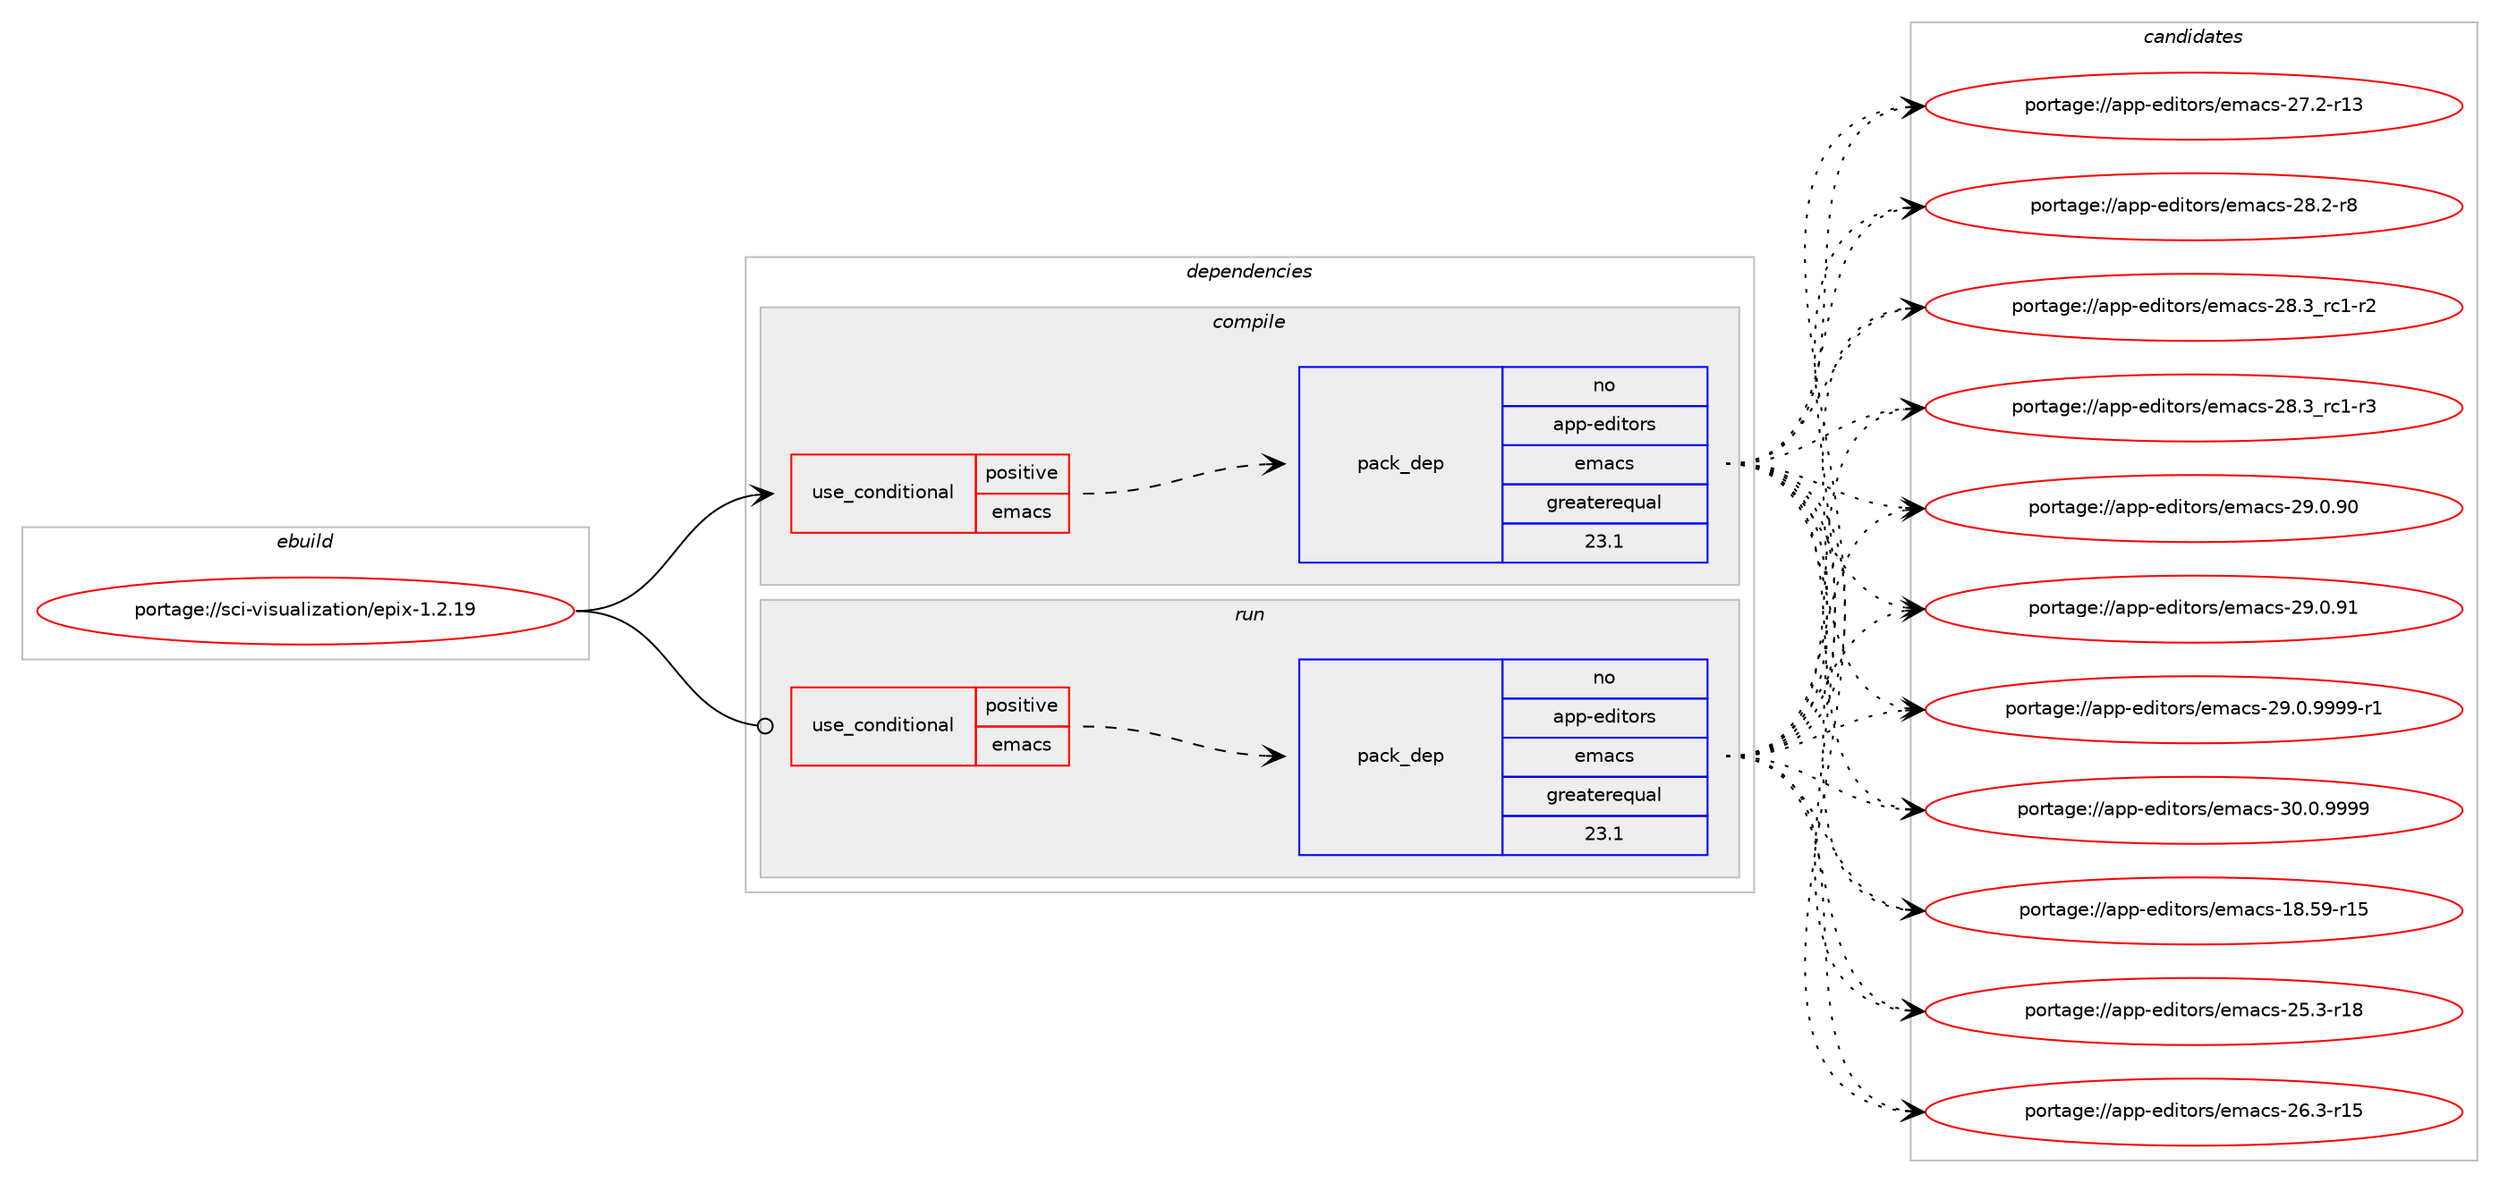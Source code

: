 digraph prolog {

# *************
# Graph options
# *************

newrank=true;
concentrate=true;
compound=true;
graph [rankdir=LR,fontname=Helvetica,fontsize=10,ranksep=1.5];#, ranksep=2.5, nodesep=0.2];
edge  [arrowhead=vee];
node  [fontname=Helvetica,fontsize=10];

# **********
# The ebuild
# **********

subgraph cluster_leftcol {
color=gray;
rank=same;
label=<<i>ebuild</i>>;
id [label="portage://sci-visualization/epix-1.2.19", color=red, width=4, href="../sci-visualization/epix-1.2.19.svg"];
}

# ****************
# The dependencies
# ****************

subgraph cluster_midcol {
color=gray;
label=<<i>dependencies</i>>;
subgraph cluster_compile {
fillcolor="#eeeeee";
style=filled;
label=<<i>compile</i>>;
subgraph cond1134 {
dependency1923 [label=<<TABLE BORDER="0" CELLBORDER="1" CELLSPACING="0" CELLPADDING="4"><TR><TD ROWSPAN="3" CELLPADDING="10">use_conditional</TD></TR><TR><TD>positive</TD></TR><TR><TD>emacs</TD></TR></TABLE>>, shape=none, color=red];
subgraph pack766 {
dependency1924 [label=<<TABLE BORDER="0" CELLBORDER="1" CELLSPACING="0" CELLPADDING="4" WIDTH="220"><TR><TD ROWSPAN="6" CELLPADDING="30">pack_dep</TD></TR><TR><TD WIDTH="110">no</TD></TR><TR><TD>app-editors</TD></TR><TR><TD>emacs</TD></TR><TR><TD>greaterequal</TD></TR><TR><TD>23.1</TD></TR></TABLE>>, shape=none, color=blue];
}
dependency1923:e -> dependency1924:w [weight=20,style="dashed",arrowhead="vee"];
}
id:e -> dependency1923:w [weight=20,style="solid",arrowhead="vee"];
# *** BEGIN UNKNOWN DEPENDENCY TYPE (TODO) ***
# id -> package_dependency(portage://sci-visualization/epix-1.2.19,install,no,dev-texlive,texlive-latexextra,none,[,,],[],[])
# *** END UNKNOWN DEPENDENCY TYPE (TODO) ***

# *** BEGIN UNKNOWN DEPENDENCY TYPE (TODO) ***
# id -> package_dependency(portage://sci-visualization/epix-1.2.19,install,no,dev-texlive,texlive-latexrecommended,none,[,,],[],[])
# *** END UNKNOWN DEPENDENCY TYPE (TODO) ***

# *** BEGIN UNKNOWN DEPENDENCY TYPE (TODO) ***
# id -> package_dependency(portage://sci-visualization/epix-1.2.19,install,no,dev-texlive,texlive-pictures,none,[,,],[],[])
# *** END UNKNOWN DEPENDENCY TYPE (TODO) ***

# *** BEGIN UNKNOWN DEPENDENCY TYPE (TODO) ***
# id -> package_dependency(portage://sci-visualization/epix-1.2.19,install,no,dev-texlive,texlive-pstricks,none,[,,],[],[])
# *** END UNKNOWN DEPENDENCY TYPE (TODO) ***

# *** BEGIN UNKNOWN DEPENDENCY TYPE (TODO) ***
# id -> package_dependency(portage://sci-visualization/epix-1.2.19,install,no,virtual,latex-base,none,[,,],[],[])
# *** END UNKNOWN DEPENDENCY TYPE (TODO) ***

}
subgraph cluster_compileandrun {
fillcolor="#eeeeee";
style=filled;
label=<<i>compile and run</i>>;
}
subgraph cluster_run {
fillcolor="#eeeeee";
style=filled;
label=<<i>run</i>>;
subgraph cond1135 {
dependency1925 [label=<<TABLE BORDER="0" CELLBORDER="1" CELLSPACING="0" CELLPADDING="4"><TR><TD ROWSPAN="3" CELLPADDING="10">use_conditional</TD></TR><TR><TD>positive</TD></TR><TR><TD>emacs</TD></TR></TABLE>>, shape=none, color=red];
subgraph pack767 {
dependency1926 [label=<<TABLE BORDER="0" CELLBORDER="1" CELLSPACING="0" CELLPADDING="4" WIDTH="220"><TR><TD ROWSPAN="6" CELLPADDING="30">pack_dep</TD></TR><TR><TD WIDTH="110">no</TD></TR><TR><TD>app-editors</TD></TR><TR><TD>emacs</TD></TR><TR><TD>greaterequal</TD></TR><TR><TD>23.1</TD></TR></TABLE>>, shape=none, color=blue];
}
dependency1925:e -> dependency1926:w [weight=20,style="dashed",arrowhead="vee"];
}
id:e -> dependency1925:w [weight=20,style="solid",arrowhead="odot"];
# *** BEGIN UNKNOWN DEPENDENCY TYPE (TODO) ***
# id -> package_dependency(portage://sci-visualization/epix-1.2.19,run,no,dev-texlive,texlive-latexextra,none,[,,],[],[])
# *** END UNKNOWN DEPENDENCY TYPE (TODO) ***

# *** BEGIN UNKNOWN DEPENDENCY TYPE (TODO) ***
# id -> package_dependency(portage://sci-visualization/epix-1.2.19,run,no,dev-texlive,texlive-latexrecommended,none,[,,],[],[])
# *** END UNKNOWN DEPENDENCY TYPE (TODO) ***

# *** BEGIN UNKNOWN DEPENDENCY TYPE (TODO) ***
# id -> package_dependency(portage://sci-visualization/epix-1.2.19,run,no,dev-texlive,texlive-pictures,none,[,,],[],[])
# *** END UNKNOWN DEPENDENCY TYPE (TODO) ***

# *** BEGIN UNKNOWN DEPENDENCY TYPE (TODO) ***
# id -> package_dependency(portage://sci-visualization/epix-1.2.19,run,no,dev-texlive,texlive-pstricks,none,[,,],[],[])
# *** END UNKNOWN DEPENDENCY TYPE (TODO) ***

# *** BEGIN UNKNOWN DEPENDENCY TYPE (TODO) ***
# id -> package_dependency(portage://sci-visualization/epix-1.2.19,run,no,virtual,latex-base,none,[,,],[],[])
# *** END UNKNOWN DEPENDENCY TYPE (TODO) ***

}
}

# **************
# The candidates
# **************

subgraph cluster_choices {
rank=same;
color=gray;
label=<<i>candidates</i>>;

subgraph choice766 {
color=black;
nodesep=1;
choice9711211245101100105116111114115471011099799115454956465357451144953 [label="portage://app-editors/emacs-18.59-r15", color=red, width=4,href="../app-editors/emacs-18.59-r15.svg"];
choice97112112451011001051161111141154710110997991154550534651451144956 [label="portage://app-editors/emacs-25.3-r18", color=red, width=4,href="../app-editors/emacs-25.3-r18.svg"];
choice97112112451011001051161111141154710110997991154550544651451144953 [label="portage://app-editors/emacs-26.3-r15", color=red, width=4,href="../app-editors/emacs-26.3-r15.svg"];
choice97112112451011001051161111141154710110997991154550554650451144951 [label="portage://app-editors/emacs-27.2-r13", color=red, width=4,href="../app-editors/emacs-27.2-r13.svg"];
choice971121124510110010511611111411547101109979911545505646504511456 [label="portage://app-editors/emacs-28.2-r8", color=red, width=4,href="../app-editors/emacs-28.2-r8.svg"];
choice971121124510110010511611111411547101109979911545505646519511499494511450 [label="portage://app-editors/emacs-28.3_rc1-r2", color=red, width=4,href="../app-editors/emacs-28.3_rc1-r2.svg"];
choice971121124510110010511611111411547101109979911545505646519511499494511451 [label="portage://app-editors/emacs-28.3_rc1-r3", color=red, width=4,href="../app-editors/emacs-28.3_rc1-r3.svg"];
choice97112112451011001051161111141154710110997991154550574648465748 [label="portage://app-editors/emacs-29.0.90", color=red, width=4,href="../app-editors/emacs-29.0.90.svg"];
choice97112112451011001051161111141154710110997991154550574648465749 [label="portage://app-editors/emacs-29.0.91", color=red, width=4,href="../app-editors/emacs-29.0.91.svg"];
choice9711211245101100105116111114115471011099799115455057464846575757574511449 [label="portage://app-editors/emacs-29.0.9999-r1", color=red, width=4,href="../app-editors/emacs-29.0.9999-r1.svg"];
choice971121124510110010511611111411547101109979911545514846484657575757 [label="portage://app-editors/emacs-30.0.9999", color=red, width=4,href="../app-editors/emacs-30.0.9999.svg"];
dependency1924:e -> choice9711211245101100105116111114115471011099799115454956465357451144953:w [style=dotted,weight="100"];
dependency1924:e -> choice97112112451011001051161111141154710110997991154550534651451144956:w [style=dotted,weight="100"];
dependency1924:e -> choice97112112451011001051161111141154710110997991154550544651451144953:w [style=dotted,weight="100"];
dependency1924:e -> choice97112112451011001051161111141154710110997991154550554650451144951:w [style=dotted,weight="100"];
dependency1924:e -> choice971121124510110010511611111411547101109979911545505646504511456:w [style=dotted,weight="100"];
dependency1924:e -> choice971121124510110010511611111411547101109979911545505646519511499494511450:w [style=dotted,weight="100"];
dependency1924:e -> choice971121124510110010511611111411547101109979911545505646519511499494511451:w [style=dotted,weight="100"];
dependency1924:e -> choice97112112451011001051161111141154710110997991154550574648465748:w [style=dotted,weight="100"];
dependency1924:e -> choice97112112451011001051161111141154710110997991154550574648465749:w [style=dotted,weight="100"];
dependency1924:e -> choice9711211245101100105116111114115471011099799115455057464846575757574511449:w [style=dotted,weight="100"];
dependency1924:e -> choice971121124510110010511611111411547101109979911545514846484657575757:w [style=dotted,weight="100"];
}
subgraph choice767 {
color=black;
nodesep=1;
choice9711211245101100105116111114115471011099799115454956465357451144953 [label="portage://app-editors/emacs-18.59-r15", color=red, width=4,href="../app-editors/emacs-18.59-r15.svg"];
choice97112112451011001051161111141154710110997991154550534651451144956 [label="portage://app-editors/emacs-25.3-r18", color=red, width=4,href="../app-editors/emacs-25.3-r18.svg"];
choice97112112451011001051161111141154710110997991154550544651451144953 [label="portage://app-editors/emacs-26.3-r15", color=red, width=4,href="../app-editors/emacs-26.3-r15.svg"];
choice97112112451011001051161111141154710110997991154550554650451144951 [label="portage://app-editors/emacs-27.2-r13", color=red, width=4,href="../app-editors/emacs-27.2-r13.svg"];
choice971121124510110010511611111411547101109979911545505646504511456 [label="portage://app-editors/emacs-28.2-r8", color=red, width=4,href="../app-editors/emacs-28.2-r8.svg"];
choice971121124510110010511611111411547101109979911545505646519511499494511450 [label="portage://app-editors/emacs-28.3_rc1-r2", color=red, width=4,href="../app-editors/emacs-28.3_rc1-r2.svg"];
choice971121124510110010511611111411547101109979911545505646519511499494511451 [label="portage://app-editors/emacs-28.3_rc1-r3", color=red, width=4,href="../app-editors/emacs-28.3_rc1-r3.svg"];
choice97112112451011001051161111141154710110997991154550574648465748 [label="portage://app-editors/emacs-29.0.90", color=red, width=4,href="../app-editors/emacs-29.0.90.svg"];
choice97112112451011001051161111141154710110997991154550574648465749 [label="portage://app-editors/emacs-29.0.91", color=red, width=4,href="../app-editors/emacs-29.0.91.svg"];
choice9711211245101100105116111114115471011099799115455057464846575757574511449 [label="portage://app-editors/emacs-29.0.9999-r1", color=red, width=4,href="../app-editors/emacs-29.0.9999-r1.svg"];
choice971121124510110010511611111411547101109979911545514846484657575757 [label="portage://app-editors/emacs-30.0.9999", color=red, width=4,href="../app-editors/emacs-30.0.9999.svg"];
dependency1926:e -> choice9711211245101100105116111114115471011099799115454956465357451144953:w [style=dotted,weight="100"];
dependency1926:e -> choice97112112451011001051161111141154710110997991154550534651451144956:w [style=dotted,weight="100"];
dependency1926:e -> choice97112112451011001051161111141154710110997991154550544651451144953:w [style=dotted,weight="100"];
dependency1926:e -> choice97112112451011001051161111141154710110997991154550554650451144951:w [style=dotted,weight="100"];
dependency1926:e -> choice971121124510110010511611111411547101109979911545505646504511456:w [style=dotted,weight="100"];
dependency1926:e -> choice971121124510110010511611111411547101109979911545505646519511499494511450:w [style=dotted,weight="100"];
dependency1926:e -> choice971121124510110010511611111411547101109979911545505646519511499494511451:w [style=dotted,weight="100"];
dependency1926:e -> choice97112112451011001051161111141154710110997991154550574648465748:w [style=dotted,weight="100"];
dependency1926:e -> choice97112112451011001051161111141154710110997991154550574648465749:w [style=dotted,weight="100"];
dependency1926:e -> choice9711211245101100105116111114115471011099799115455057464846575757574511449:w [style=dotted,weight="100"];
dependency1926:e -> choice971121124510110010511611111411547101109979911545514846484657575757:w [style=dotted,weight="100"];
}
}

}
